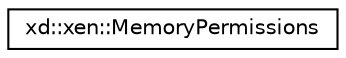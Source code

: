 digraph "Graphical Class Hierarchy"
{
  edge [fontname="Helvetica",fontsize="10",labelfontname="Helvetica",labelfontsize="10"];
  node [fontname="Helvetica",fontsize="10",shape=record];
  rankdir="LR";
  Node0 [label="xd::xen::MemoryPermissions",height=0.2,width=0.4,color="black", fillcolor="white", style="filled",URL="$structxd_1_1xen_1_1_memory_permissions.html"];
}
